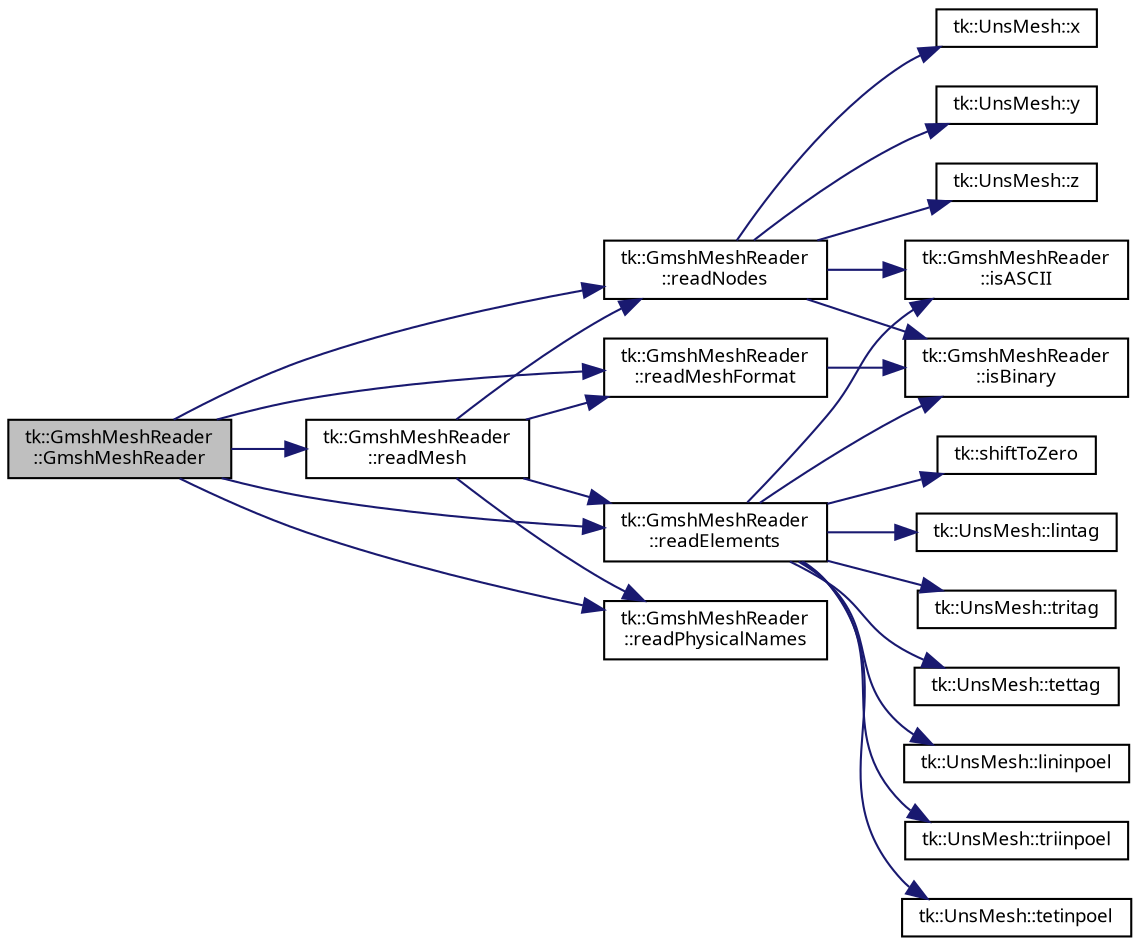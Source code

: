 digraph "tk::GmshMeshReader::GmshMeshReader"
{
 // INTERACTIVE_SVG=YES
  bgcolor="transparent";
  edge [fontname="sans-serif",fontsize="9",labelfontname="sans-serif",labelfontsize="9"];
  node [fontname="sans-serif",fontsize="9",shape=record];
  rankdir="LR";
  Node1 [label="tk::GmshMeshReader\l::GmshMeshReader",height=0.2,width=0.4,color="black", fillcolor="grey75", style="filled", fontcolor="black"];
  Node1 -> Node2 [color="midnightblue",fontsize="9",style="solid",fontname="sans-serif"];
  Node2 [label="tk::GmshMeshReader\l::readElements",height=0.2,width=0.4,color="black",URL="$classtk_1_1_gmsh_mesh_reader.html#a24fd1ee0283a5710734d38e83f228fb6",tooltip="Read \"$Elements--$EndElements\" section. "];
  Node2 -> Node3 [color="midnightblue",fontsize="9",style="solid",fontname="sans-serif"];
  Node3 [label="tk::GmshMeshReader\l::isASCII",height=0.2,width=0.4,color="black",URL="$classtk_1_1_gmsh_mesh_reader.html#a33e914467088e5d063ab7a6a36f97c16",tooltip="Mesh ASCII type query. "];
  Node2 -> Node4 [color="midnightblue",fontsize="9",style="solid",fontname="sans-serif"];
  Node4 [label="tk::GmshMeshReader\l::isBinary",height=0.2,width=0.4,color="black",URL="$classtk_1_1_gmsh_mesh_reader.html#aab978c00354cad7bcd35fed1c2123304",tooltip="Mesh binary type query. "];
  Node2 -> Node5 [color="midnightblue",fontsize="9",style="solid",fontname="sans-serif"];
  Node5 [label="tk::UnsMesh::lintag",height=0.2,width=0.4,color="black",URL="$classtk_1_1_uns_mesh.html#a12694bccd6d41a3d9b65eaa16a9e735a"];
  Node2 -> Node6 [color="midnightblue",fontsize="9",style="solid",fontname="sans-serif"];
  Node6 [label="tk::UnsMesh::tritag",height=0.2,width=0.4,color="black",URL="$classtk_1_1_uns_mesh.html#a6d594ba8d898e63513e14c425ff90dd7"];
  Node2 -> Node7 [color="midnightblue",fontsize="9",style="solid",fontname="sans-serif"];
  Node7 [label="tk::UnsMesh::tettag",height=0.2,width=0.4,color="black",URL="$classtk_1_1_uns_mesh.html#a595bc94cca58ec2fbd7fcdabf8299e90"];
  Node2 -> Node8 [color="midnightblue",fontsize="9",style="solid",fontname="sans-serif"];
  Node8 [label="tk::UnsMesh::lininpoel",height=0.2,width=0.4,color="black",URL="$classtk_1_1_uns_mesh.html#aa55077559200f391078dbfb921414c92"];
  Node2 -> Node9 [color="midnightblue",fontsize="9",style="solid",fontname="sans-serif"];
  Node9 [label="tk::UnsMesh::triinpoel",height=0.2,width=0.4,color="black",URL="$classtk_1_1_uns_mesh.html#a939ed051a032233365bf9f61121a2e6c"];
  Node2 -> Node10 [color="midnightblue",fontsize="9",style="solid",fontname="sans-serif"];
  Node10 [label="tk::UnsMesh::tetinpoel",height=0.2,width=0.4,color="black",URL="$classtk_1_1_uns_mesh.html#add64317e28f878c1c7c7ac18aebf1d20"];
  Node2 -> Node11 [color="midnightblue",fontsize="9",style="solid",fontname="sans-serif"];
  Node11 [label="tk::shiftToZero",height=0.2,width=0.4,color="black",URL="$namespacetk.html#a293dd6fafcc3b8f4b28bef4f3ef050e1",tooltip="Shift node IDs to start with zero in element connectivity. "];
  Node1 -> Node12 [color="midnightblue",fontsize="9",style="solid",fontname="sans-serif"];
  Node12 [label="tk::GmshMeshReader\l::readMesh",height=0.2,width=0.4,color="black",URL="$classtk_1_1_gmsh_mesh_reader.html#ab1918efbc04de6b7f30fbc46e08fbd39",tooltip="Read Gmsh mesh. "];
  Node12 -> Node13 [color="midnightblue",fontsize="9",style="solid",fontname="sans-serif"];
  Node13 [label="tk::GmshMeshReader\l::readMeshFormat",height=0.2,width=0.4,color="black",URL="$classtk_1_1_gmsh_mesh_reader.html#a80e8e595b6a2aeb1ffdb18f0bfc0ef48",tooltip="Read mandatory \"$MeshFormat--$EndMeshFormat\" section. "];
  Node13 -> Node4 [color="midnightblue",fontsize="9",style="solid",fontname="sans-serif"];
  Node12 -> Node14 [color="midnightblue",fontsize="9",style="solid",fontname="sans-serif"];
  Node14 [label="tk::GmshMeshReader\l::readNodes",height=0.2,width=0.4,color="black",URL="$classtk_1_1_gmsh_mesh_reader.html#a84003e9e22860c5c5f6234b395ea8ca9",tooltip="Read \"$Nodes--$EndNodes\" section. "];
  Node14 -> Node4 [color="midnightblue",fontsize="9",style="solid",fontname="sans-serif"];
  Node14 -> Node3 [color="midnightblue",fontsize="9",style="solid",fontname="sans-serif"];
  Node14 -> Node15 [color="midnightblue",fontsize="9",style="solid",fontname="sans-serif"];
  Node15 [label="tk::UnsMesh::x",height=0.2,width=0.4,color="black",URL="$classtk_1_1_uns_mesh.html#a97d2679cf5043c1cae816935b9104f5b"];
  Node14 -> Node16 [color="midnightblue",fontsize="9",style="solid",fontname="sans-serif"];
  Node16 [label="tk::UnsMesh::y",height=0.2,width=0.4,color="black",URL="$classtk_1_1_uns_mesh.html#ae8ebdeca040542425d1b3c49b809f76c"];
  Node14 -> Node17 [color="midnightblue",fontsize="9",style="solid",fontname="sans-serif"];
  Node17 [label="tk::UnsMesh::z",height=0.2,width=0.4,color="black",URL="$classtk_1_1_uns_mesh.html#a637adb84b2d2e09d12a2b4843dd0b5df"];
  Node12 -> Node2 [color="midnightblue",fontsize="9",style="solid",fontname="sans-serif"];
  Node12 -> Node18 [color="midnightblue",fontsize="9",style="solid",fontname="sans-serif"];
  Node18 [label="tk::GmshMeshReader\l::readPhysicalNames",height=0.2,width=0.4,color="black",URL="$classtk_1_1_gmsh_mesh_reader.html#aa5088d692d37a2e4a40da31bdaa39b5c",tooltip="Read \"$PhysicalNames--$EndPhysicalNames\" section. "];
  Node1 -> Node13 [color="midnightblue",fontsize="9",style="solid",fontname="sans-serif"];
  Node1 -> Node14 [color="midnightblue",fontsize="9",style="solid",fontname="sans-serif"];
  Node1 -> Node18 [color="midnightblue",fontsize="9",style="solid",fontname="sans-serif"];
}
